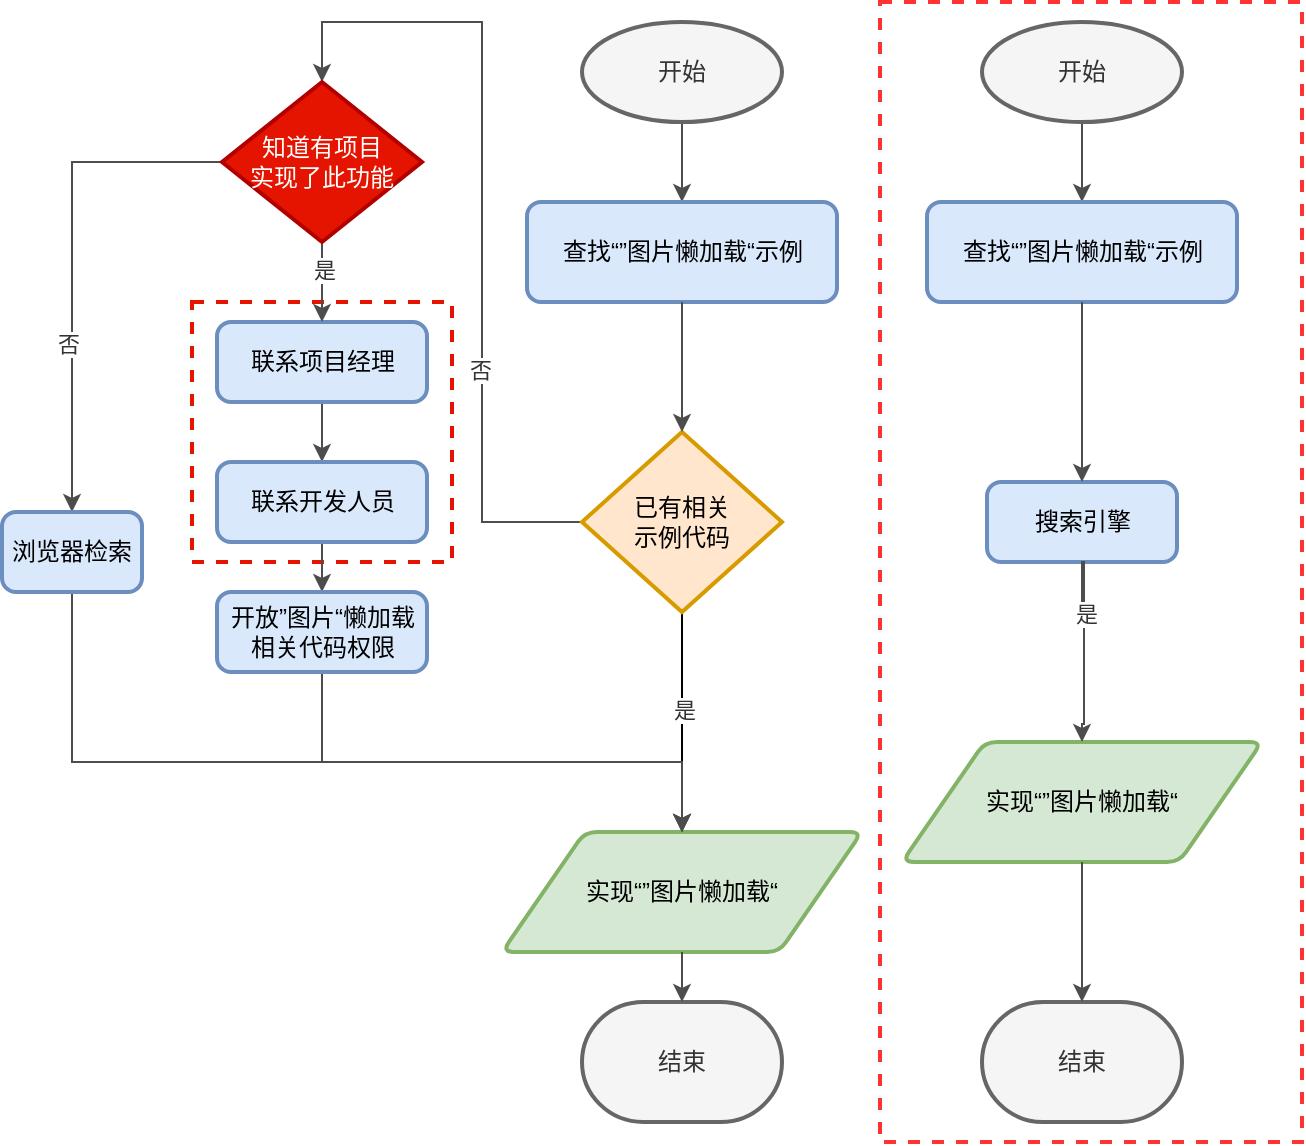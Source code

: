 <mxfile version="24.0.7" type="github">
  <diagram name="第 1 页" id="DFeqoX7XoJ7h4Axd3I3a">
    <mxGraphModel dx="1434" dy="790" grid="1" gridSize="10" guides="1" tooltips="1" connect="1" arrows="1" fold="1" page="1" pageScale="1" pageWidth="827" pageHeight="1169" math="0" shadow="0">
      <root>
        <mxCell id="0" />
        <mxCell id="1" parent="0" />
        <mxCell id="LbwR-upbL5ASRbwtkVor-78" value="" style="rounded=0;whiteSpace=wrap;html=1;fillColor=none;dashed=1;strokeWidth=2;strokeColor=#FF3333;" parent="1" vertex="1">
          <mxGeometry x="469" y="110" width="211" height="570" as="geometry" />
        </mxCell>
        <mxCell id="LbwR-upbL5ASRbwtkVor-77" value="" style="whiteSpace=wrap;html=1;aspect=fixed;fillColor=none;fontColor=#ffffff;strokeColor=#E51400;dashed=1;strokeWidth=2;" parent="1" vertex="1">
          <mxGeometry x="125" y="260" width="130" height="130" as="geometry" />
        </mxCell>
        <mxCell id="LbwR-upbL5ASRbwtkVor-4" value="搜索引擎" style="rounded=1;whiteSpace=wrap;html=1;absoluteArcSize=1;arcSize=14;strokeWidth=2;fillColor=#dae8fc;strokeColor=#6c8ebf;" parent="1" vertex="1">
          <mxGeometry x="522.5" y="350" width="95" height="40" as="geometry" />
        </mxCell>
        <mxCell id="LbwR-upbL5ASRbwtkVor-6" value="实现“”图片懒加载“" style="shape=parallelogram;html=1;strokeWidth=2;perimeter=parallelogramPerimeter;whiteSpace=wrap;rounded=1;arcSize=12;size=0.23;fillColor=#d5e8d4;strokeColor=#82b366;" parent="1" vertex="1">
          <mxGeometry x="480" y="480" width="180" height="60" as="geometry" />
        </mxCell>
        <mxCell id="LbwR-upbL5ASRbwtkVor-19" value="" style="edgeStyle=orthogonalEdgeStyle;rounded=0;orthogonalLoop=1;jettySize=auto;html=1;fontColor=#333333;strokeColor=#4D4D4D;" parent="1" source="LbwR-upbL5ASRbwtkVor-7" edge="1">
          <mxGeometry relative="1" as="geometry">
            <mxPoint x="570" y="210" as="targetPoint" />
          </mxGeometry>
        </mxCell>
        <mxCell id="LbwR-upbL5ASRbwtkVor-7" value="开始" style="strokeWidth=2;html=1;shape=mxgraph.flowchart.start_1;whiteSpace=wrap;fontColor=#333333;fillColor=#f5f5f5;strokeColor=#666666;" parent="1" vertex="1">
          <mxGeometry x="520" y="120" width="100" height="50" as="geometry" />
        </mxCell>
        <mxCell id="LbwR-upbL5ASRbwtkVor-8" value="结束" style="strokeWidth=2;html=1;shape=mxgraph.flowchart.terminator;whiteSpace=wrap;fontColor=#333333;fillColor=#f5f5f5;strokeColor=#666666;" parent="1" vertex="1">
          <mxGeometry x="520" y="610" width="100" height="60" as="geometry" />
        </mxCell>
        <mxCell id="LbwR-upbL5ASRbwtkVor-13" value="" style="edgeStyle=orthogonalEdgeStyle;rounded=0;orthogonalLoop=1;jettySize=auto;html=1;fontColor=#333333;strokeColor=#4D4D4D;" parent="1" target="LbwR-upbL5ASRbwtkVor-6" edge="1">
          <mxGeometry relative="1" as="geometry">
            <mxPoint x="570" y="415" as="sourcePoint" />
            <Array as="points">
              <mxPoint x="570" y="390" />
              <mxPoint x="571" y="390" />
              <mxPoint x="571" y="471" />
              <mxPoint x="570" y="471" />
            </Array>
          </mxGeometry>
        </mxCell>
        <mxCell id="LbwR-upbL5ASRbwtkVor-15" value="是" style="edgeLabel;html=1;align=center;verticalAlign=middle;resizable=0;points=[];fontColor=#333333;" parent="LbwR-upbL5ASRbwtkVor-13" vertex="1" connectable="0">
          <mxGeometry x="-0.111" y="1" relative="1" as="geometry">
            <mxPoint as="offset" />
          </mxGeometry>
        </mxCell>
        <mxCell id="LbwR-upbL5ASRbwtkVor-18" style="edgeStyle=orthogonalEdgeStyle;rounded=0;orthogonalLoop=1;jettySize=auto;html=1;exitX=0.5;exitY=1;exitDx=0;exitDy=0;entryX=0.5;entryY=0;entryDx=0;entryDy=0;entryPerimeter=0;fontColor=#333333;strokeColor=#4D4D4D;" parent="1" source="LbwR-upbL5ASRbwtkVor-6" target="LbwR-upbL5ASRbwtkVor-8" edge="1">
          <mxGeometry relative="1" as="geometry" />
        </mxCell>
        <mxCell id="LbwR-upbL5ASRbwtkVor-20" value="查找“”图片懒加载“示例" style="rounded=1;whiteSpace=wrap;html=1;absoluteArcSize=1;arcSize=14;strokeWidth=2;fillColor=#dae8fc;strokeColor=#6c8ebf;" parent="1" vertex="1">
          <mxGeometry x="492.5" y="210" width="155" height="50" as="geometry" />
        </mxCell>
        <mxCell id="LbwR-upbL5ASRbwtkVor-21" style="edgeStyle=orthogonalEdgeStyle;rounded=0;orthogonalLoop=1;jettySize=auto;html=1;exitX=0.5;exitY=1;exitDx=0;exitDy=0;entryX=0.5;entryY=0;entryDx=0;entryDy=0;fontColor=#333333;strokeColor=#4D4D4D;" parent="1" source="LbwR-upbL5ASRbwtkVor-20" target="LbwR-upbL5ASRbwtkVor-4" edge="1">
          <mxGeometry relative="1" as="geometry">
            <mxPoint x="570" y="325" as="targetPoint" />
          </mxGeometry>
        </mxCell>
        <mxCell id="LbwR-upbL5ASRbwtkVor-37" value="实现“”图片懒加载“" style="shape=parallelogram;html=1;strokeWidth=2;perimeter=parallelogramPerimeter;whiteSpace=wrap;rounded=1;arcSize=12;size=0.23;fillColor=#d5e8d4;strokeColor=#82b366;" parent="1" vertex="1">
          <mxGeometry x="280" y="525" width="180" height="60" as="geometry" />
        </mxCell>
        <mxCell id="LbwR-upbL5ASRbwtkVor-38" value="" style="edgeStyle=orthogonalEdgeStyle;rounded=0;orthogonalLoop=1;jettySize=auto;html=1;fontColor=#333333;strokeColor=#4D4D4D;" parent="1" source="LbwR-upbL5ASRbwtkVor-39" edge="1">
          <mxGeometry relative="1" as="geometry">
            <mxPoint x="370" y="210" as="targetPoint" />
          </mxGeometry>
        </mxCell>
        <mxCell id="LbwR-upbL5ASRbwtkVor-39" value="开始" style="strokeWidth=2;html=1;shape=mxgraph.flowchart.start_1;whiteSpace=wrap;fontColor=#333333;fillColor=#f5f5f5;strokeColor=#666666;" parent="1" vertex="1">
          <mxGeometry x="320" y="120" width="100" height="50" as="geometry" />
        </mxCell>
        <mxCell id="LbwR-upbL5ASRbwtkVor-40" value="结束" style="strokeWidth=2;html=1;shape=mxgraph.flowchart.terminator;whiteSpace=wrap;fontColor=#333333;fillColor=#f5f5f5;strokeColor=#666666;" parent="1" vertex="1">
          <mxGeometry x="320" y="610" width="100" height="60" as="geometry" />
        </mxCell>
        <mxCell id="LbwR-upbL5ASRbwtkVor-41" value="" style="edgeStyle=orthogonalEdgeStyle;rounded=0;orthogonalLoop=1;jettySize=auto;html=1;fontColor=#333333;" parent="1" source="LbwR-upbL5ASRbwtkVor-45" target="LbwR-upbL5ASRbwtkVor-37" edge="1">
          <mxGeometry relative="1" as="geometry" />
        </mxCell>
        <mxCell id="LbwR-upbL5ASRbwtkVor-42" value="是" style="edgeLabel;html=1;align=center;verticalAlign=middle;resizable=0;points=[];fontColor=#333333;" parent="LbwR-upbL5ASRbwtkVor-41" vertex="1" connectable="0">
          <mxGeometry x="-0.111" y="1" relative="1" as="geometry">
            <mxPoint as="offset" />
          </mxGeometry>
        </mxCell>
        <mxCell id="LbwR-upbL5ASRbwtkVor-49" style="edgeStyle=orthogonalEdgeStyle;rounded=0;orthogonalLoop=1;jettySize=auto;html=1;exitX=0;exitY=0.5;exitDx=0;exitDy=0;exitPerimeter=0;fontColor=#333333;strokeColor=#4D4D4D;" parent="1" source="LbwR-upbL5ASRbwtkVor-45" edge="1">
          <mxGeometry relative="1" as="geometry">
            <mxPoint x="190" y="150" as="targetPoint" />
            <Array as="points">
              <mxPoint x="270" y="370" />
              <mxPoint x="270" y="120" />
              <mxPoint x="190" y="120" />
            </Array>
          </mxGeometry>
        </mxCell>
        <mxCell id="LbwR-upbL5ASRbwtkVor-50" value="否" style="edgeLabel;html=1;align=center;verticalAlign=middle;resizable=0;points=[];fontColor=#333333;" parent="LbwR-upbL5ASRbwtkVor-49" vertex="1" connectable="0">
          <mxGeometry x="-0.382" y="1" relative="1" as="geometry">
            <mxPoint as="offset" />
          </mxGeometry>
        </mxCell>
        <mxCell id="LbwR-upbL5ASRbwtkVor-45" value="已有相关&lt;br&gt;示例代码" style="strokeWidth=2;html=1;shape=mxgraph.flowchart.decision;whiteSpace=wrap;fillColor=#ffe6cc;strokeColor=#d79b00;" parent="1" vertex="1">
          <mxGeometry x="320" y="325" width="100" height="90" as="geometry" />
        </mxCell>
        <mxCell id="LbwR-upbL5ASRbwtkVor-46" style="edgeStyle=orthogonalEdgeStyle;rounded=0;orthogonalLoop=1;jettySize=auto;html=1;exitX=0.5;exitY=1;exitDx=0;exitDy=0;entryX=0.5;entryY=0;entryDx=0;entryDy=0;entryPerimeter=0;fontColor=#333333;strokeColor=#4D4D4D;" parent="1" source="LbwR-upbL5ASRbwtkVor-37" target="LbwR-upbL5ASRbwtkVor-40" edge="1">
          <mxGeometry relative="1" as="geometry" />
        </mxCell>
        <mxCell id="LbwR-upbL5ASRbwtkVor-47" value="查找“”图片懒加载“示例" style="rounded=1;whiteSpace=wrap;html=1;absoluteArcSize=1;arcSize=14;strokeWidth=2;fillColor=#dae8fc;strokeColor=#6c8ebf;" parent="1" vertex="1">
          <mxGeometry x="292.5" y="210" width="155" height="50" as="geometry" />
        </mxCell>
        <mxCell id="LbwR-upbL5ASRbwtkVor-48" style="edgeStyle=orthogonalEdgeStyle;rounded=0;orthogonalLoop=1;jettySize=auto;html=1;exitX=0.5;exitY=1;exitDx=0;exitDy=0;entryX=0.5;entryY=0;entryDx=0;entryDy=0;entryPerimeter=0;fontColor=#333333;strokeColor=#4D4D4D;" parent="1" source="LbwR-upbL5ASRbwtkVor-47" target="LbwR-upbL5ASRbwtkVor-45" edge="1">
          <mxGeometry relative="1" as="geometry" />
        </mxCell>
        <mxCell id="LbwR-upbL5ASRbwtkVor-62" style="edgeStyle=orthogonalEdgeStyle;rounded=0;orthogonalLoop=1;jettySize=auto;html=1;exitX=0.5;exitY=1;exitDx=0;exitDy=0;entryX=0.5;entryY=0;entryDx=0;entryDy=0;fontColor=#333333;strokeColor=#4D4D4D;" parent="1" source="LbwR-upbL5ASRbwtkVor-51" target="LbwR-upbL5ASRbwtkVor-59" edge="1">
          <mxGeometry relative="1" as="geometry" />
        </mxCell>
        <mxCell id="LbwR-upbL5ASRbwtkVor-51" value="联系项目经理" style="rounded=1;whiteSpace=wrap;html=1;absoluteArcSize=1;arcSize=14;strokeWidth=2;fillColor=#dae8fc;strokeColor=#6c8ebf;" parent="1" vertex="1">
          <mxGeometry x="137.5" y="270" width="105" height="40" as="geometry" />
        </mxCell>
        <mxCell id="LbwR-upbL5ASRbwtkVor-53" style="edgeStyle=orthogonalEdgeStyle;rounded=0;orthogonalLoop=1;jettySize=auto;html=1;exitX=0.5;exitY=1;exitDx=0;exitDy=0;exitPerimeter=0;entryX=0.5;entryY=0;entryDx=0;entryDy=0;fontColor=#333333;strokeColor=#4D4D4D;" parent="1" source="LbwR-upbL5ASRbwtkVor-52" target="LbwR-upbL5ASRbwtkVor-51" edge="1">
          <mxGeometry relative="1" as="geometry" />
        </mxCell>
        <mxCell id="LbwR-upbL5ASRbwtkVor-57" value="是" style="edgeLabel;html=1;align=center;verticalAlign=middle;resizable=0;points=[];fontColor=#333333;" parent="LbwR-upbL5ASRbwtkVor-53" vertex="1" connectable="0">
          <mxGeometry x="-0.333" y="1" relative="1" as="geometry">
            <mxPoint as="offset" />
          </mxGeometry>
        </mxCell>
        <mxCell id="LbwR-upbL5ASRbwtkVor-55" style="edgeStyle=orthogonalEdgeStyle;rounded=0;orthogonalLoop=1;jettySize=auto;html=1;exitX=0;exitY=0.5;exitDx=0;exitDy=0;exitPerimeter=0;entryX=0.5;entryY=0;entryDx=0;entryDy=0;fontColor=#333333;strokeColor=#4D4D4D;" parent="1" source="LbwR-upbL5ASRbwtkVor-52" target="LbwR-upbL5ASRbwtkVor-54" edge="1">
          <mxGeometry relative="1" as="geometry" />
        </mxCell>
        <mxCell id="LbwR-upbL5ASRbwtkVor-56" value="否" style="edgeLabel;html=1;align=center;verticalAlign=middle;resizable=0;points=[];fontColor=#333333;" parent="LbwR-upbL5ASRbwtkVor-55" vertex="1" connectable="0">
          <mxGeometry x="0.322" y="-2" relative="1" as="geometry">
            <mxPoint as="offset" />
          </mxGeometry>
        </mxCell>
        <mxCell id="LbwR-upbL5ASRbwtkVor-52" value="知道有项目&lt;br&gt;实现了此功能" style="strokeWidth=2;html=1;shape=mxgraph.flowchart.decision;whiteSpace=wrap;fillColor=#e51400;strokeColor=#B20000;fontColor=#ffffff;" parent="1" vertex="1">
          <mxGeometry x="140" y="150" width="100" height="80" as="geometry" />
        </mxCell>
        <mxCell id="LbwR-upbL5ASRbwtkVor-71" style="edgeStyle=orthogonalEdgeStyle;rounded=0;orthogonalLoop=1;jettySize=auto;html=1;exitX=0.5;exitY=1;exitDx=0;exitDy=0;entryX=0.5;entryY=0;entryDx=0;entryDy=0;fontColor=#333333;strokeColor=#4D4D4D;" parent="1" source="LbwR-upbL5ASRbwtkVor-54" target="LbwR-upbL5ASRbwtkVor-37" edge="1">
          <mxGeometry relative="1" as="geometry">
            <Array as="points">
              <mxPoint x="65" y="490" />
              <mxPoint x="370" y="490" />
            </Array>
          </mxGeometry>
        </mxCell>
        <mxCell id="LbwR-upbL5ASRbwtkVor-54" value="浏览器检索" style="rounded=1;whiteSpace=wrap;html=1;absoluteArcSize=1;arcSize=14;strokeWidth=2;fillColor=#dae8fc;strokeColor=#6c8ebf;" parent="1" vertex="1">
          <mxGeometry x="30" y="365" width="70" height="40" as="geometry" />
        </mxCell>
        <mxCell id="LbwR-upbL5ASRbwtkVor-63" style="edgeStyle=orthogonalEdgeStyle;rounded=0;orthogonalLoop=1;jettySize=auto;html=1;exitX=0.5;exitY=1;exitDx=0;exitDy=0;entryX=0.5;entryY=0;entryDx=0;entryDy=0;fontColor=#333333;strokeColor=#4D4D4D;" parent="1" source="LbwR-upbL5ASRbwtkVor-59" target="LbwR-upbL5ASRbwtkVor-60" edge="1">
          <mxGeometry relative="1" as="geometry" />
        </mxCell>
        <mxCell id="LbwR-upbL5ASRbwtkVor-59" value="联系开发人员" style="rounded=1;whiteSpace=wrap;html=1;absoluteArcSize=1;arcSize=14;strokeWidth=2;fillColor=#dae8fc;strokeColor=#6c8ebf;" parent="1" vertex="1">
          <mxGeometry x="137.5" y="340" width="105" height="40" as="geometry" />
        </mxCell>
        <mxCell id="LbwR-upbL5ASRbwtkVor-72" style="edgeStyle=orthogonalEdgeStyle;rounded=0;orthogonalLoop=1;jettySize=auto;html=1;exitX=0.5;exitY=1;exitDx=0;exitDy=0;entryX=0.5;entryY=0;entryDx=0;entryDy=0;fontColor=#333333;strokeColor=#4D4D4D;" parent="1" source="LbwR-upbL5ASRbwtkVor-60" target="LbwR-upbL5ASRbwtkVor-37" edge="1">
          <mxGeometry relative="1" as="geometry">
            <Array as="points">
              <mxPoint x="190" y="490" />
              <mxPoint x="370" y="490" />
            </Array>
          </mxGeometry>
        </mxCell>
        <mxCell id="LbwR-upbL5ASRbwtkVor-60" value="开放”图片“懒加载相关代码权限" style="rounded=1;whiteSpace=wrap;html=1;absoluteArcSize=1;arcSize=14;strokeWidth=2;fillColor=#dae8fc;strokeColor=#6c8ebf;" parent="1" vertex="1">
          <mxGeometry x="137.5" y="405" width="105" height="40" as="geometry" />
        </mxCell>
      </root>
    </mxGraphModel>
  </diagram>
</mxfile>
